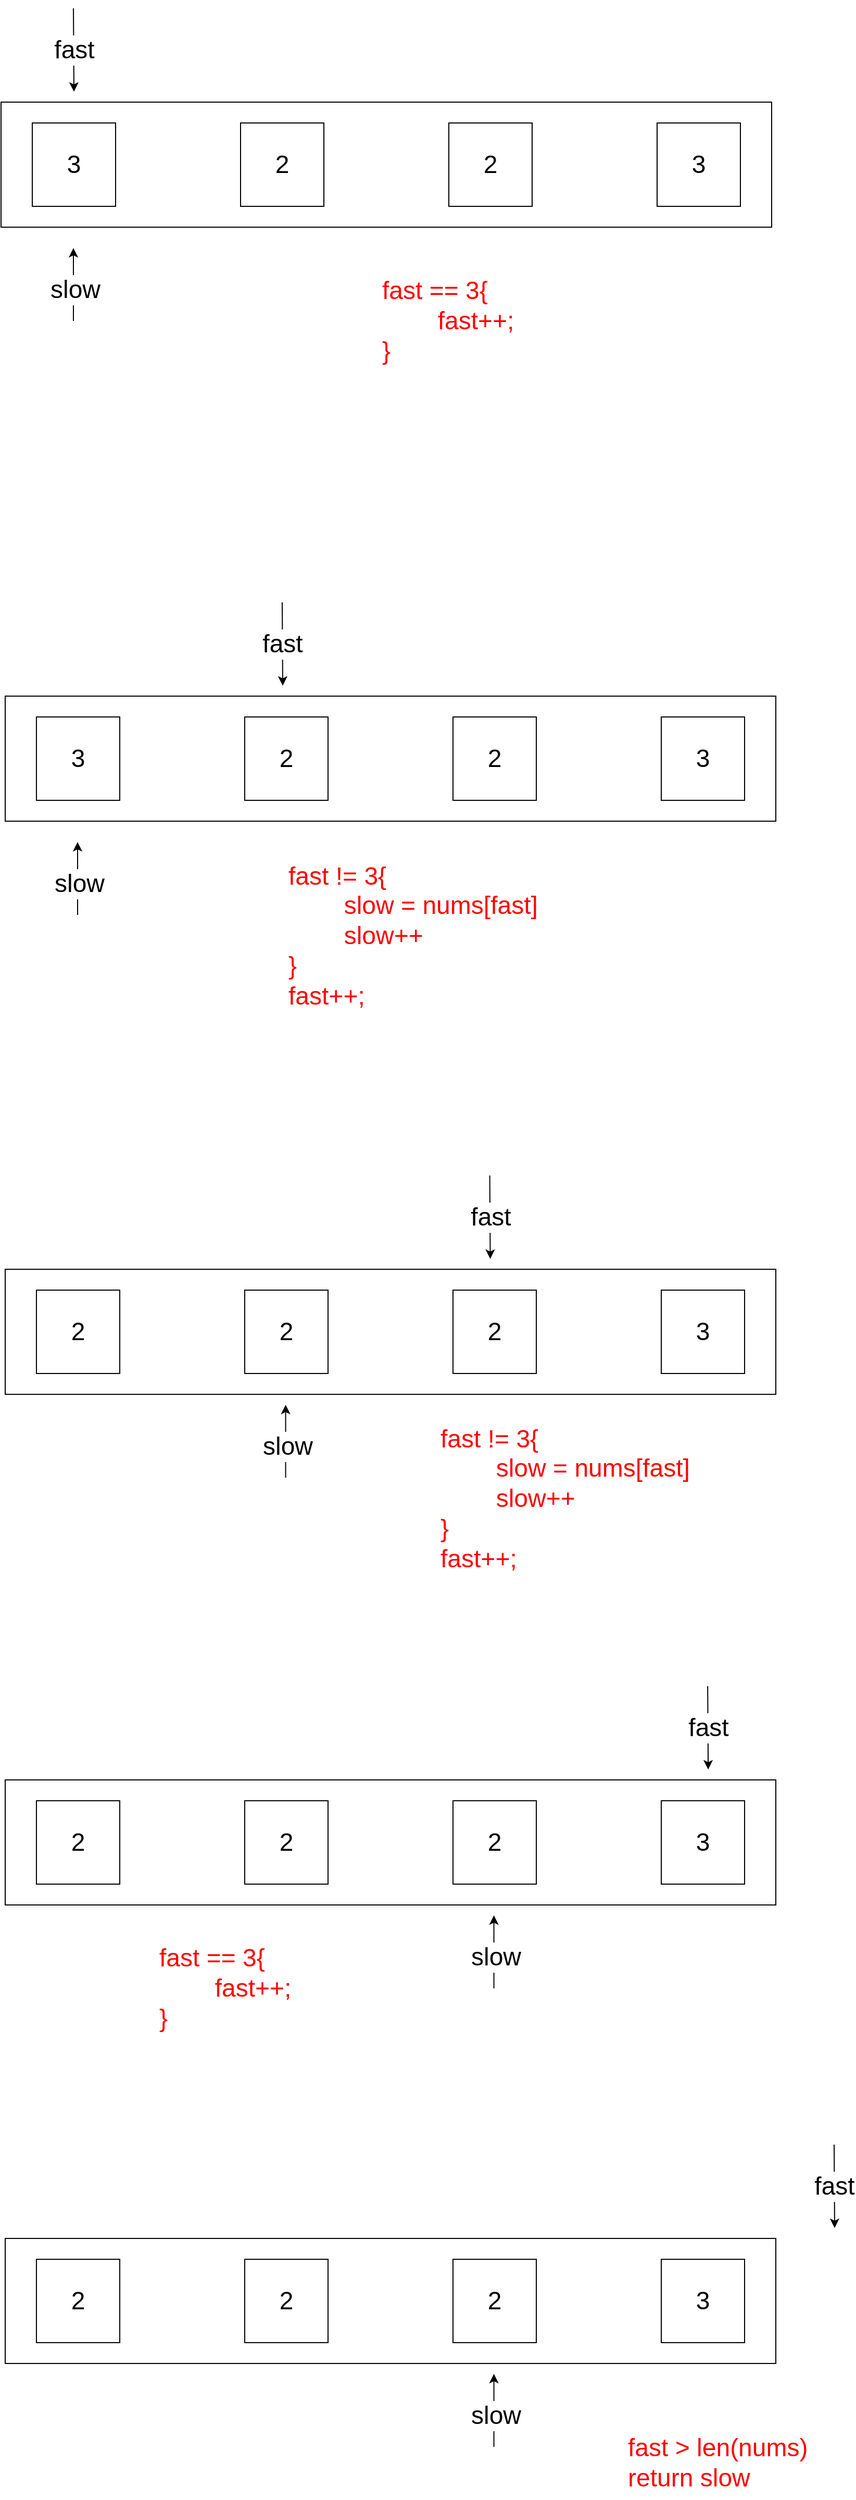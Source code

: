 <mxfile version="20.3.0" type="device"><diagram id="Q3S5fpXQwc6Kr4ViAFdP" name="第 1 页"><mxGraphModel dx="1716" dy="1568" grid="1" gridSize="10" guides="1" tooltips="1" connect="1" arrows="1" fold="1" page="1" pageScale="1" pageWidth="827" pageHeight="1169" math="0" shadow="0"><root><mxCell id="0"/><mxCell id="1" parent="0"/><mxCell id="33ElKCKzEcznWyiICbMr-1" value="" style="rounded=0;whiteSpace=wrap;html=1;" vertex="1" parent="1"><mxGeometry x="40" y="350" width="740" height="120" as="geometry"/></mxCell><mxCell id="33ElKCKzEcznWyiICbMr-2" value="&lt;font style=&quot;font-size: 24px;&quot;&gt;3&lt;/font&gt;" style="whiteSpace=wrap;html=1;aspect=fixed;" vertex="1" parent="1"><mxGeometry x="70" y="370" width="80" height="80" as="geometry"/></mxCell><mxCell id="33ElKCKzEcznWyiICbMr-3" value="&lt;font style=&quot;font-size: 24px;&quot;&gt;2&lt;/font&gt;" style="whiteSpace=wrap;html=1;aspect=fixed;" vertex="1" parent="1"><mxGeometry x="270" y="370" width="80" height="80" as="geometry"/></mxCell><mxCell id="33ElKCKzEcznWyiICbMr-4" value="&lt;font style=&quot;font-size: 24px;&quot;&gt;2&lt;/font&gt;" style="whiteSpace=wrap;html=1;aspect=fixed;" vertex="1" parent="1"><mxGeometry x="470" y="370" width="80" height="80" as="geometry"/></mxCell><mxCell id="33ElKCKzEcznWyiICbMr-5" value="&lt;font style=&quot;font-size: 24px;&quot;&gt;3&lt;/font&gt;" style="whiteSpace=wrap;html=1;aspect=fixed;" vertex="1" parent="1"><mxGeometry x="670" y="370" width="80" height="80" as="geometry"/></mxCell><mxCell id="33ElKCKzEcznWyiICbMr-6" value="" style="endArrow=classic;html=1;rounded=0;fontSize=24;" edge="1" parent="1"><mxGeometry width="50" height="50" relative="1" as="geometry"><mxPoint x="109.5" y="560" as="sourcePoint"/><mxPoint x="109.5" y="490" as="targetPoint"/></mxGeometry></mxCell><mxCell id="33ElKCKzEcznWyiICbMr-7" value="slow" style="edgeLabel;html=1;align=center;verticalAlign=middle;resizable=0;points=[];fontSize=24;" vertex="1" connectable="0" parent="33ElKCKzEcznWyiICbMr-6"><mxGeometry x="-0.371" y="-1" relative="1" as="geometry"><mxPoint y="-8" as="offset"/></mxGeometry></mxCell><mxCell id="33ElKCKzEcznWyiICbMr-8" value="" style="endArrow=classic;html=1;rounded=0;fontSize=24;" edge="1" parent="1"><mxGeometry width="50" height="50" relative="1" as="geometry"><mxPoint x="109.5" y="260" as="sourcePoint"/><mxPoint x="110" y="340" as="targetPoint"/></mxGeometry></mxCell><mxCell id="33ElKCKzEcznWyiICbMr-9" value="fast" style="edgeLabel;html=1;align=center;verticalAlign=middle;resizable=0;points=[];fontSize=24;" vertex="1" connectable="0" parent="33ElKCKzEcznWyiICbMr-8"><mxGeometry x="-0.371" y="-1" relative="1" as="geometry"><mxPoint x="1" y="15" as="offset"/></mxGeometry></mxCell><mxCell id="33ElKCKzEcznWyiICbMr-37" value="&lt;font color=&quot;#ff0000&quot;&gt;fast == 3{&lt;br&gt;&lt;span style=&quot;&quot;&gt;&#9;&lt;/span&gt;&lt;span style=&quot;white-space: pre;&quot;&gt;&#9;&lt;/span&gt;fast++;&lt;br&gt;}&lt;/font&gt;" style="text;html=1;align=left;verticalAlign=middle;resizable=0;points=[];autosize=1;strokeColor=none;fillColor=none;fontSize=24;" vertex="1" parent="1"><mxGeometry x="404" y="510" width="150" height="100" as="geometry"/></mxCell><mxCell id="33ElKCKzEcznWyiICbMr-38" value="" style="rounded=0;whiteSpace=wrap;html=1;" vertex="1" parent="1"><mxGeometry x="44" y="920" width="740" height="120" as="geometry"/></mxCell><mxCell id="33ElKCKzEcznWyiICbMr-39" value="&lt;font style=&quot;font-size: 24px;&quot;&gt;3&lt;/font&gt;" style="whiteSpace=wrap;html=1;aspect=fixed;" vertex="1" parent="1"><mxGeometry x="74" y="940" width="80" height="80" as="geometry"/></mxCell><mxCell id="33ElKCKzEcznWyiICbMr-40" value="&lt;font style=&quot;font-size: 24px;&quot;&gt;2&lt;/font&gt;" style="whiteSpace=wrap;html=1;aspect=fixed;" vertex="1" parent="1"><mxGeometry x="274" y="940" width="80" height="80" as="geometry"/></mxCell><mxCell id="33ElKCKzEcznWyiICbMr-41" value="&lt;font style=&quot;font-size: 24px;&quot;&gt;2&lt;/font&gt;" style="whiteSpace=wrap;html=1;aspect=fixed;" vertex="1" parent="1"><mxGeometry x="474" y="940" width="80" height="80" as="geometry"/></mxCell><mxCell id="33ElKCKzEcznWyiICbMr-42" value="&lt;font style=&quot;font-size: 24px;&quot;&gt;3&lt;/font&gt;" style="whiteSpace=wrap;html=1;aspect=fixed;" vertex="1" parent="1"><mxGeometry x="674" y="940" width="80" height="80" as="geometry"/></mxCell><mxCell id="33ElKCKzEcznWyiICbMr-43" value="" style="endArrow=classic;html=1;rounded=0;fontSize=24;" edge="1" parent="1"><mxGeometry width="50" height="50" relative="1" as="geometry"><mxPoint x="113.5" y="1130" as="sourcePoint"/><mxPoint x="113.5" y="1060" as="targetPoint"/></mxGeometry></mxCell><mxCell id="33ElKCKzEcznWyiICbMr-44" value="slow" style="edgeLabel;html=1;align=center;verticalAlign=middle;resizable=0;points=[];fontSize=24;" vertex="1" connectable="0" parent="33ElKCKzEcznWyiICbMr-43"><mxGeometry x="-0.371" y="-1" relative="1" as="geometry"><mxPoint y="-8" as="offset"/></mxGeometry></mxCell><mxCell id="33ElKCKzEcznWyiICbMr-45" value="" style="endArrow=classic;html=1;rounded=0;fontSize=24;" edge="1" parent="1"><mxGeometry width="50" height="50" relative="1" as="geometry"><mxPoint x="310" y="830" as="sourcePoint"/><mxPoint x="310.5" y="910" as="targetPoint"/></mxGeometry></mxCell><mxCell id="33ElKCKzEcznWyiICbMr-46" value="fast" style="edgeLabel;html=1;align=center;verticalAlign=middle;resizable=0;points=[];fontSize=24;" vertex="1" connectable="0" parent="33ElKCKzEcznWyiICbMr-45"><mxGeometry x="-0.371" y="-1" relative="1" as="geometry"><mxPoint x="1" y="15" as="offset"/></mxGeometry></mxCell><mxCell id="33ElKCKzEcznWyiICbMr-47" value="&lt;font color=&quot;#ff0000&quot;&gt;fast != 3{&lt;br&gt;&lt;span style=&quot;white-space: pre;&quot;&gt;&#9;&lt;/span&gt;slow = nums[fast]&lt;br&gt;&lt;span style=&quot;white-space: pre;&quot;&gt;&#9;&lt;/span&gt;slow++&lt;br&gt;}&lt;br&gt;fast++;&lt;/font&gt;" style="text;html=1;align=left;verticalAlign=middle;resizable=0;points=[];autosize=1;strokeColor=none;fillColor=none;fontSize=24;" vertex="1" parent="1"><mxGeometry x="314" y="1070" width="260" height="160" as="geometry"/></mxCell><mxCell id="33ElKCKzEcznWyiICbMr-58" value="" style="rounded=0;whiteSpace=wrap;html=1;" vertex="1" parent="1"><mxGeometry x="44" y="1470" width="740" height="120" as="geometry"/></mxCell><mxCell id="33ElKCKzEcznWyiICbMr-59" value="&lt;font style=&quot;font-size: 24px;&quot;&gt;2&lt;/font&gt;" style="whiteSpace=wrap;html=1;aspect=fixed;" vertex="1" parent="1"><mxGeometry x="74" y="1490" width="80" height="80" as="geometry"/></mxCell><mxCell id="33ElKCKzEcznWyiICbMr-60" value="&lt;font style=&quot;font-size: 24px;&quot;&gt;2&lt;/font&gt;" style="whiteSpace=wrap;html=1;aspect=fixed;" vertex="1" parent="1"><mxGeometry x="274" y="1490" width="80" height="80" as="geometry"/></mxCell><mxCell id="33ElKCKzEcznWyiICbMr-61" value="&lt;font style=&quot;font-size: 24px;&quot;&gt;2&lt;/font&gt;" style="whiteSpace=wrap;html=1;aspect=fixed;" vertex="1" parent="1"><mxGeometry x="474" y="1490" width="80" height="80" as="geometry"/></mxCell><mxCell id="33ElKCKzEcznWyiICbMr-62" value="&lt;font style=&quot;font-size: 24px;&quot;&gt;3&lt;/font&gt;" style="whiteSpace=wrap;html=1;aspect=fixed;" vertex="1" parent="1"><mxGeometry x="674" y="1490" width="80" height="80" as="geometry"/></mxCell><mxCell id="33ElKCKzEcznWyiICbMr-63" value="" style="endArrow=classic;html=1;rounded=0;fontSize=24;" edge="1" parent="1"><mxGeometry width="50" height="50" relative="1" as="geometry"><mxPoint x="313.29" y="1670" as="sourcePoint"/><mxPoint x="313.29" y="1600" as="targetPoint"/></mxGeometry></mxCell><mxCell id="33ElKCKzEcznWyiICbMr-64" value="slow" style="edgeLabel;html=1;align=center;verticalAlign=middle;resizable=0;points=[];fontSize=24;" vertex="1" connectable="0" parent="33ElKCKzEcznWyiICbMr-63"><mxGeometry x="-0.371" y="-1" relative="1" as="geometry"><mxPoint y="-8" as="offset"/></mxGeometry></mxCell><mxCell id="33ElKCKzEcznWyiICbMr-65" value="" style="endArrow=classic;html=1;rounded=0;fontSize=24;" edge="1" parent="1"><mxGeometry width="50" height="50" relative="1" as="geometry"><mxPoint x="509.29" y="1380.0" as="sourcePoint"/><mxPoint x="509.79" y="1460.0" as="targetPoint"/></mxGeometry></mxCell><mxCell id="33ElKCKzEcznWyiICbMr-66" value="fast" style="edgeLabel;html=1;align=center;verticalAlign=middle;resizable=0;points=[];fontSize=24;" vertex="1" connectable="0" parent="33ElKCKzEcznWyiICbMr-65"><mxGeometry x="-0.371" y="-1" relative="1" as="geometry"><mxPoint x="1" y="15" as="offset"/></mxGeometry></mxCell><mxCell id="33ElKCKzEcznWyiICbMr-68" value="&lt;font color=&quot;#ff0000&quot;&gt;fast != 3{&lt;br&gt;&lt;span style=&quot;white-space: pre;&quot;&gt;&#9;&lt;/span&gt;slow = nums[fast]&lt;br&gt;&lt;span style=&quot;white-space: pre;&quot;&gt;&#9;&lt;/span&gt;slow++&lt;br&gt;}&lt;br&gt;fast++;&lt;/font&gt;" style="text;html=1;align=left;verticalAlign=middle;resizable=0;points=[];autosize=1;strokeColor=none;fillColor=none;fontSize=24;" vertex="1" parent="1"><mxGeometry x="460" y="1610" width="260" height="160" as="geometry"/></mxCell><mxCell id="33ElKCKzEcznWyiICbMr-69" value="" style="rounded=0;whiteSpace=wrap;html=1;" vertex="1" parent="1"><mxGeometry x="44" y="1960" width="740" height="120" as="geometry"/></mxCell><mxCell id="33ElKCKzEcznWyiICbMr-70" value="&lt;font style=&quot;font-size: 24px;&quot;&gt;2&lt;/font&gt;" style="whiteSpace=wrap;html=1;aspect=fixed;" vertex="1" parent="1"><mxGeometry x="74" y="1980" width="80" height="80" as="geometry"/></mxCell><mxCell id="33ElKCKzEcznWyiICbMr-71" value="&lt;font style=&quot;font-size: 24px;&quot;&gt;2&lt;/font&gt;" style="whiteSpace=wrap;html=1;aspect=fixed;" vertex="1" parent="1"><mxGeometry x="274" y="1980" width="80" height="80" as="geometry"/></mxCell><mxCell id="33ElKCKzEcznWyiICbMr-72" value="&lt;font style=&quot;font-size: 24px;&quot;&gt;2&lt;/font&gt;" style="whiteSpace=wrap;html=1;aspect=fixed;" vertex="1" parent="1"><mxGeometry x="474" y="1980" width="80" height="80" as="geometry"/></mxCell><mxCell id="33ElKCKzEcznWyiICbMr-73" value="&lt;font style=&quot;font-size: 24px;&quot;&gt;3&lt;/font&gt;" style="whiteSpace=wrap;html=1;aspect=fixed;" vertex="1" parent="1"><mxGeometry x="674" y="1980" width="80" height="80" as="geometry"/></mxCell><mxCell id="33ElKCKzEcznWyiICbMr-74" value="" style="endArrow=classic;html=1;rounded=0;fontSize=24;" edge="1" parent="1"><mxGeometry width="50" height="50" relative="1" as="geometry"><mxPoint x="513.29" y="2160" as="sourcePoint"/><mxPoint x="513.29" y="2090" as="targetPoint"/></mxGeometry></mxCell><mxCell id="33ElKCKzEcznWyiICbMr-75" value="slow" style="edgeLabel;html=1;align=center;verticalAlign=middle;resizable=0;points=[];fontSize=24;" vertex="1" connectable="0" parent="33ElKCKzEcznWyiICbMr-74"><mxGeometry x="-0.371" y="-1" relative="1" as="geometry"><mxPoint y="-8" as="offset"/></mxGeometry></mxCell><mxCell id="33ElKCKzEcznWyiICbMr-76" value="" style="endArrow=classic;html=1;rounded=0;fontSize=24;" edge="1" parent="1"><mxGeometry width="50" height="50" relative="1" as="geometry"><mxPoint x="718.57" y="1870" as="sourcePoint"/><mxPoint x="719.07" y="1950" as="targetPoint"/></mxGeometry></mxCell><mxCell id="33ElKCKzEcznWyiICbMr-77" value="fast" style="edgeLabel;html=1;align=center;verticalAlign=middle;resizable=0;points=[];fontSize=24;" vertex="1" connectable="0" parent="33ElKCKzEcznWyiICbMr-76"><mxGeometry x="-0.371" y="-1" relative="1" as="geometry"><mxPoint x="1" y="15" as="offset"/></mxGeometry></mxCell><mxCell id="33ElKCKzEcznWyiICbMr-78" value="&lt;font color=&quot;#ff0000&quot;&gt;fast == 3{&lt;br&gt;&lt;span style=&quot;&quot;&gt;&#9;&lt;/span&gt;&lt;span style=&quot;white-space: pre;&quot;&gt;&#9;&lt;/span&gt;fast++;&lt;br&gt;}&lt;/font&gt;" style="text;html=1;align=left;verticalAlign=middle;resizable=0;points=[];autosize=1;strokeColor=none;fillColor=none;fontSize=24;" vertex="1" parent="1"><mxGeometry x="190" y="2110" width="150" height="100" as="geometry"/></mxCell><mxCell id="33ElKCKzEcznWyiICbMr-79" value="" style="rounded=0;whiteSpace=wrap;html=1;" vertex="1" parent="1"><mxGeometry x="44" y="2400" width="740" height="120" as="geometry"/></mxCell><mxCell id="33ElKCKzEcznWyiICbMr-80" value="&lt;font style=&quot;font-size: 24px;&quot;&gt;2&lt;/font&gt;" style="whiteSpace=wrap;html=1;aspect=fixed;" vertex="1" parent="1"><mxGeometry x="74" y="2420" width="80" height="80" as="geometry"/></mxCell><mxCell id="33ElKCKzEcznWyiICbMr-81" value="&lt;font style=&quot;font-size: 24px;&quot;&gt;2&lt;/font&gt;" style="whiteSpace=wrap;html=1;aspect=fixed;" vertex="1" parent="1"><mxGeometry x="274" y="2420" width="80" height="80" as="geometry"/></mxCell><mxCell id="33ElKCKzEcznWyiICbMr-82" value="&lt;font style=&quot;font-size: 24px;&quot;&gt;2&lt;/font&gt;" style="whiteSpace=wrap;html=1;aspect=fixed;" vertex="1" parent="1"><mxGeometry x="474" y="2420" width="80" height="80" as="geometry"/></mxCell><mxCell id="33ElKCKzEcznWyiICbMr-83" value="&lt;font style=&quot;font-size: 24px;&quot;&gt;3&lt;/font&gt;" style="whiteSpace=wrap;html=1;aspect=fixed;" vertex="1" parent="1"><mxGeometry x="674" y="2420" width="80" height="80" as="geometry"/></mxCell><mxCell id="33ElKCKzEcznWyiICbMr-84" value="" style="endArrow=classic;html=1;rounded=0;fontSize=24;" edge="1" parent="1"><mxGeometry width="50" height="50" relative="1" as="geometry"><mxPoint x="513.29" y="2600" as="sourcePoint"/><mxPoint x="513.29" y="2530" as="targetPoint"/></mxGeometry></mxCell><mxCell id="33ElKCKzEcznWyiICbMr-85" value="slow" style="edgeLabel;html=1;align=center;verticalAlign=middle;resizable=0;points=[];fontSize=24;" vertex="1" connectable="0" parent="33ElKCKzEcznWyiICbMr-84"><mxGeometry x="-0.371" y="-1" relative="1" as="geometry"><mxPoint y="-8" as="offset"/></mxGeometry></mxCell><mxCell id="33ElKCKzEcznWyiICbMr-86" value="" style="endArrow=classic;html=1;rounded=0;fontSize=24;" edge="1" parent="1"><mxGeometry width="50" height="50" relative="1" as="geometry"><mxPoint x="840.0" y="2310" as="sourcePoint"/><mxPoint x="840.5" y="2390" as="targetPoint"/></mxGeometry></mxCell><mxCell id="33ElKCKzEcznWyiICbMr-87" value="fast" style="edgeLabel;html=1;align=center;verticalAlign=middle;resizable=0;points=[];fontSize=24;" vertex="1" connectable="0" parent="33ElKCKzEcznWyiICbMr-86"><mxGeometry x="-0.371" y="-1" relative="1" as="geometry"><mxPoint x="1" y="15" as="offset"/></mxGeometry></mxCell><mxCell id="33ElKCKzEcznWyiICbMr-88" value="&lt;font color=&quot;#ff0000&quot;&gt;fast &amp;gt; len(nums)&lt;br&gt;return slow&lt;/font&gt;" style="text;html=1;align=left;verticalAlign=middle;resizable=0;points=[];autosize=1;strokeColor=none;fillColor=none;fontSize=24;" vertex="1" parent="1"><mxGeometry x="640" y="2580" width="200" height="70" as="geometry"/></mxCell></root></mxGraphModel></diagram></mxfile>
